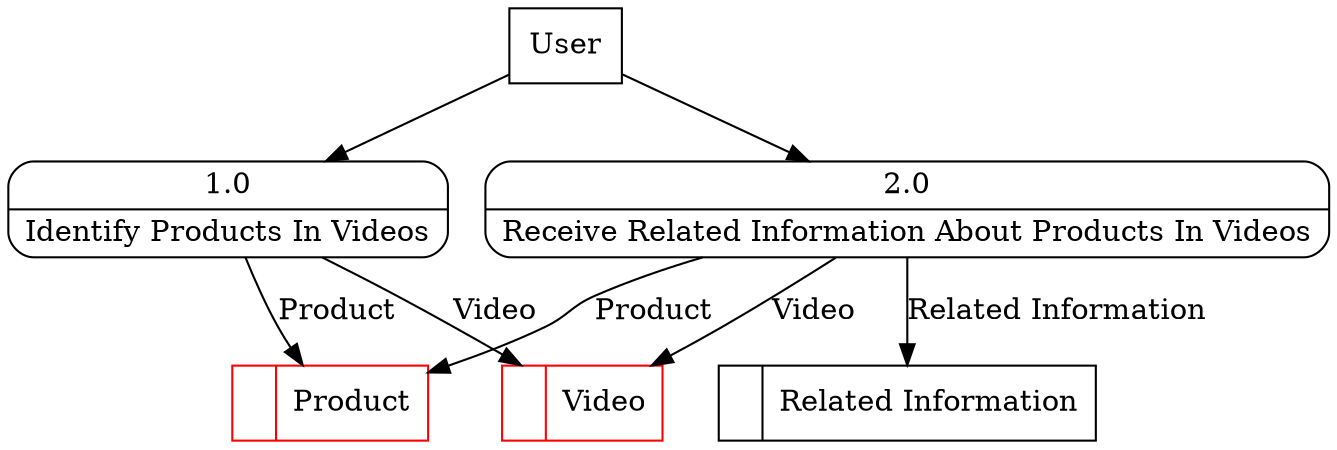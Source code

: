digraph dfd2{ 
node[shape=record]
200 [label="<f0>  |<f1> Product " color=red];
201 [label="<f0>  |<f1> Video " color=red];
202 [label="<f0>  |<f1> Related Information " ];
203 [label="User" shape=box];
204 [label="{<f0> 1.0|<f1> Identify Products In Videos }" shape=Mrecord];
205 [label="{<f0> 2.0|<f1> Receive Related Information About Products In Videos }" shape=Mrecord];
203 -> 204
203 -> 205
204 -> 200 [label="Product"]
204 -> 201 [label="Video"]
205 -> 202 [label="Related Information"]
205 -> 200 [label="Product"]
205 -> 201 [label="Video"]
}